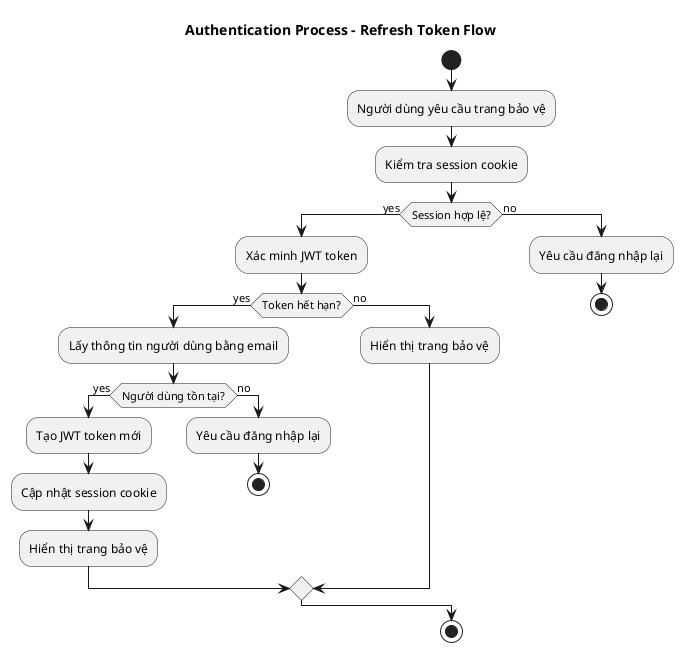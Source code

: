 @startuml
title Authentication Process - Refresh Token Flow

start
:Người dùng yêu cầu trang bảo vệ;
:Kiểm tra session cookie;
if (Session hợp lệ?) then (yes)
    :Xác minh JWT token;
    if (Token hết hạn?) then (yes)
        :Lấy thông tin người dùng bằng email;
        if (Người dùng tồn tại?) then (yes)
            :Tạo JWT token mới;
            :Cập nhật session cookie;
            :Hiển thị trang bảo vệ;
        else (no)
            :Yêu cầu đăng nhập lại;
            stop
        endif
    else (no)
        :Hiển thị trang bảo vệ;
    endif
else (no)
    :Yêu cầu đăng nhập lại;
    stop
endif
stop

@enduml